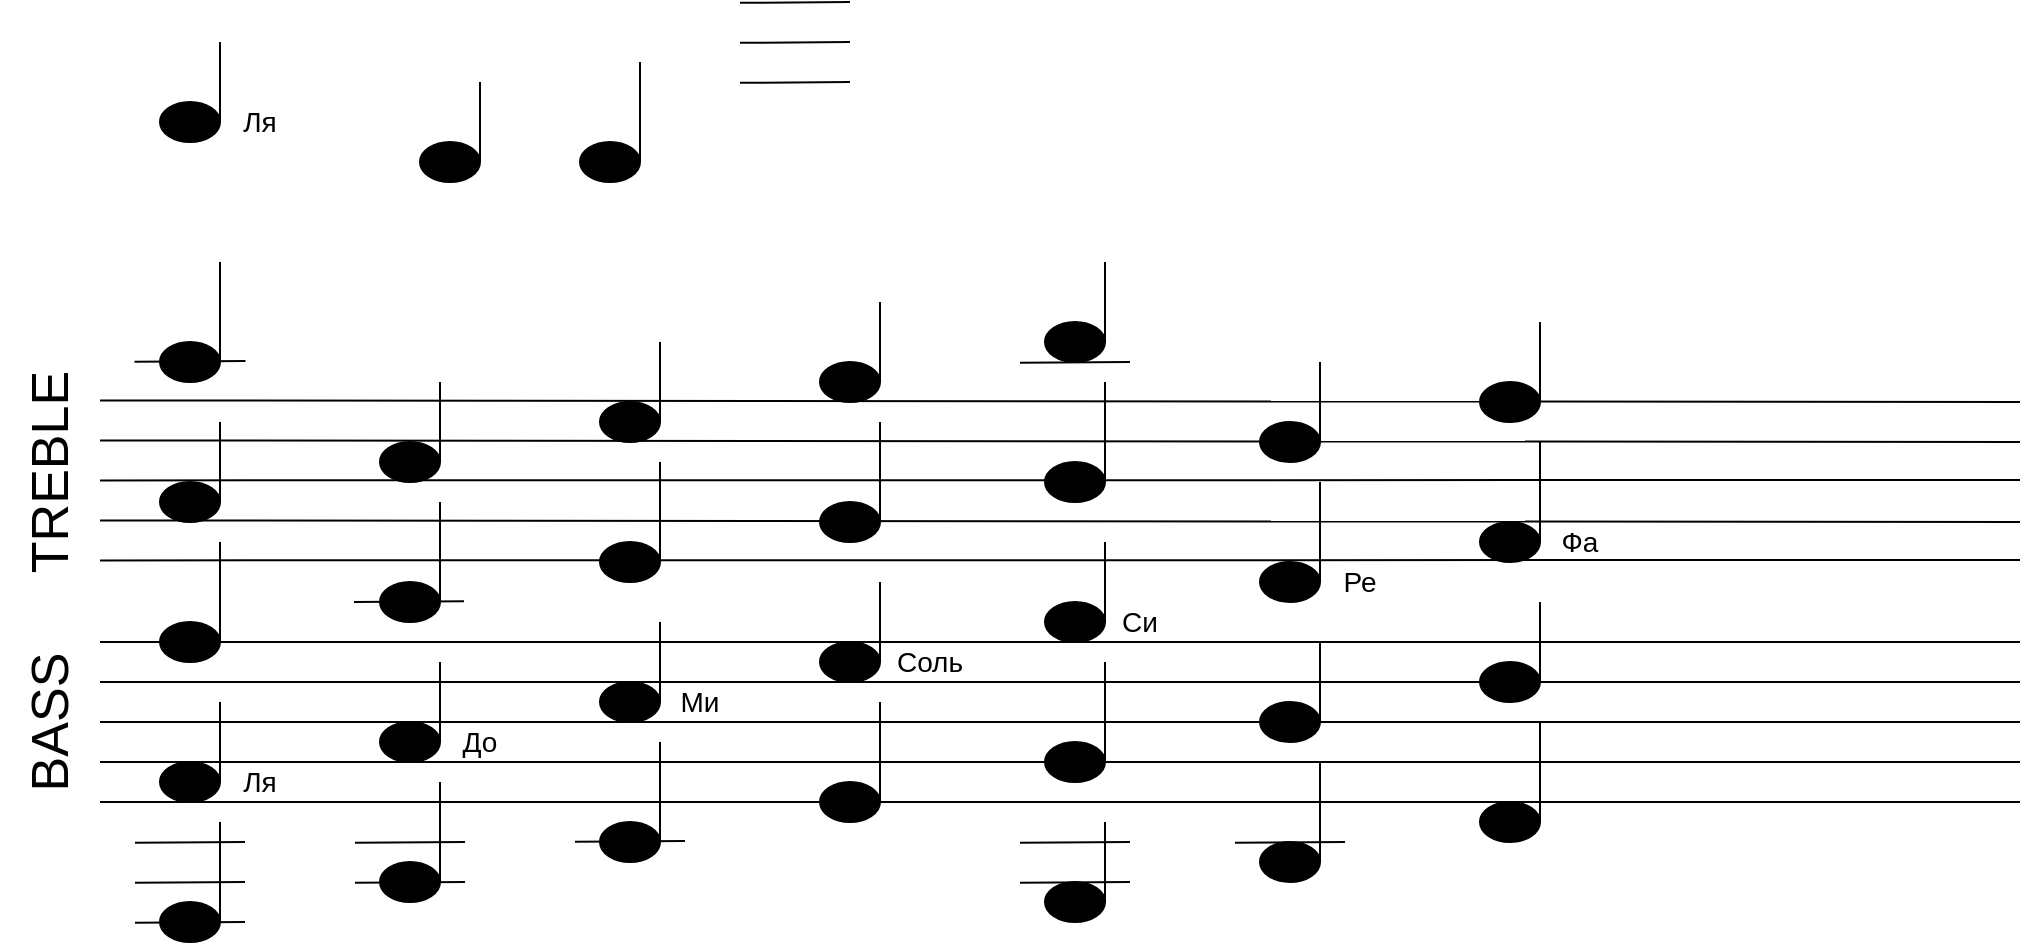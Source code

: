 <mxfile version="22.1.21" type="github">
  <diagram name="Page-1" id="12e1b939-464a-85fe-373e-61e167be1490">
    <mxGraphModel dx="1004" dy="576" grid="1" gridSize="10" guides="1" tooltips="1" connect="1" arrows="1" fold="1" page="1" pageScale="1.5" pageWidth="1169" pageHeight="826" background="none" math="0" shadow="0">
      <root>
        <mxCell id="0" />
        <mxCell id="1" parent="0" />
        <mxCell id="6jezHJ-fjEygCC204_oa-1" value="" style="endArrow=none;html=1;rounded=0;" parent="1" edge="1">
          <mxGeometry width="50" height="50" relative="1" as="geometry">
            <mxPoint x="400" y="440" as="sourcePoint" />
            <mxPoint x="1360" y="440" as="targetPoint" />
          </mxGeometry>
        </mxCell>
        <mxCell id="6jezHJ-fjEygCC204_oa-2" value="" style="endArrow=none;html=1;rounded=0;" parent="1" edge="1">
          <mxGeometry width="50" height="50" relative="1" as="geometry">
            <mxPoint x="400" y="480" as="sourcePoint" />
            <mxPoint x="1360" y="480" as="targetPoint" />
          </mxGeometry>
        </mxCell>
        <mxCell id="6jezHJ-fjEygCC204_oa-3" value="" style="endArrow=none;html=1;rounded=0;" parent="1" edge="1">
          <mxGeometry width="50" height="50" relative="1" as="geometry">
            <mxPoint x="400" y="460" as="sourcePoint" />
            <mxPoint x="1360" y="460" as="targetPoint" />
          </mxGeometry>
        </mxCell>
        <mxCell id="6jezHJ-fjEygCC204_oa-4" value="" style="endArrow=none;html=1;rounded=0;" parent="1" edge="1">
          <mxGeometry width="50" height="50" relative="1" as="geometry">
            <mxPoint x="400" y="500" as="sourcePoint" />
            <mxPoint x="1360" y="500" as="targetPoint" />
          </mxGeometry>
        </mxCell>
        <mxCell id="6jezHJ-fjEygCC204_oa-5" value="" style="endArrow=none;html=1;rounded=0;" parent="1" edge="1">
          <mxGeometry width="50" height="50" relative="1" as="geometry">
            <mxPoint x="400" y="520" as="sourcePoint" />
            <mxPoint x="1360" y="520" as="targetPoint" />
          </mxGeometry>
        </mxCell>
        <mxCell id="6jezHJ-fjEygCC204_oa-14" value="BASS" style="text;html=1;strokeColor=none;fillColor=none;align=center;verticalAlign=middle;whiteSpace=wrap;rounded=0;rotation=-90;fontSize=26;" parent="1" vertex="1">
          <mxGeometry x="330" y="455" width="90" height="50" as="geometry" />
        </mxCell>
        <mxCell id="6jezHJ-fjEygCC204_oa-26" value="" style="group" parent="1" vertex="1" connectable="0">
          <mxGeometry x="430" y="380" width="70" height="140" as="geometry" />
        </mxCell>
        <mxCell id="6jezHJ-fjEygCC204_oa-16" value="" style="group" parent="6jezHJ-fjEygCC204_oa-26" vertex="1" connectable="0">
          <mxGeometry width="30" height="70" as="geometry" />
        </mxCell>
        <mxCell id="6jezHJ-fjEygCC204_oa-17" value="" style="ellipse;whiteSpace=wrap;html=1;fillColor=#000000;" parent="6jezHJ-fjEygCC204_oa-16" vertex="1">
          <mxGeometry y="50" width="30" height="20" as="geometry" />
        </mxCell>
        <mxCell id="6jezHJ-fjEygCC204_oa-18" value="" style="endArrow=none;html=1;rounded=0;exitX=1;exitY=0.5;exitDx=0;exitDy=0;" parent="6jezHJ-fjEygCC204_oa-16" source="6jezHJ-fjEygCC204_oa-17" edge="1">
          <mxGeometry width="50" height="50" relative="1" as="geometry">
            <mxPoint x="30" y="50" as="sourcePoint" />
            <mxPoint x="30" y="10" as="targetPoint" />
          </mxGeometry>
        </mxCell>
        <mxCell id="6jezHJ-fjEygCC204_oa-25" value="" style="group" parent="6jezHJ-fjEygCC204_oa-26" vertex="1" connectable="0">
          <mxGeometry y="70" width="70" height="70" as="geometry" />
        </mxCell>
        <mxCell id="6jezHJ-fjEygCC204_oa-15" value="" style="group" parent="6jezHJ-fjEygCC204_oa-25" vertex="1" connectable="0">
          <mxGeometry width="30" height="70" as="geometry" />
        </mxCell>
        <mxCell id="6jezHJ-fjEygCC204_oa-11" value="" style="ellipse;whiteSpace=wrap;html=1;fillColor=#000000;" parent="6jezHJ-fjEygCC204_oa-15" vertex="1">
          <mxGeometry y="50" width="30" height="20" as="geometry" />
        </mxCell>
        <mxCell id="6jezHJ-fjEygCC204_oa-22" value="Ля" style="text;html=1;strokeColor=none;fillColor=none;align=center;verticalAlign=middle;whiteSpace=wrap;rounded=0;fontSize=14;" parent="6jezHJ-fjEygCC204_oa-25" vertex="1">
          <mxGeometry x="30" y="50" width="40" height="20" as="geometry" />
        </mxCell>
        <mxCell id="6jezHJ-fjEygCC204_oa-13" value="" style="endArrow=none;html=1;rounded=0;exitX=1;exitY=0.5;exitDx=0;exitDy=0;" parent="6jezHJ-fjEygCC204_oa-26" source="6jezHJ-fjEygCC204_oa-11" edge="1">
          <mxGeometry width="50" height="50" relative="1" as="geometry">
            <mxPoint x="30" y="120" as="sourcePoint" />
            <mxPoint x="30" y="90" as="targetPoint" />
          </mxGeometry>
        </mxCell>
        <mxCell id="6jezHJ-fjEygCC204_oa-27" value="" style="group" parent="1" vertex="1" connectable="0">
          <mxGeometry x="540" y="360" width="70" height="140" as="geometry" />
        </mxCell>
        <mxCell id="6jezHJ-fjEygCC204_oa-28" value="" style="group" parent="6jezHJ-fjEygCC204_oa-27" vertex="1" connectable="0">
          <mxGeometry width="30" height="70" as="geometry" />
        </mxCell>
        <mxCell id="6jezHJ-fjEygCC204_oa-37" value="" style="endArrow=none;html=1;rounded=0;" parent="6jezHJ-fjEygCC204_oa-28" edge="1">
          <mxGeometry width="50" height="50" relative="1" as="geometry">
            <mxPoint x="-13" y="60" as="sourcePoint" />
            <mxPoint x="42" y="59.6" as="targetPoint" />
          </mxGeometry>
        </mxCell>
        <mxCell id="6jezHJ-fjEygCC204_oa-29" value="" style="ellipse;whiteSpace=wrap;html=1;strokeColor=#000000;fillColor=#000000;" parent="6jezHJ-fjEygCC204_oa-28" vertex="1">
          <mxGeometry y="50" width="30" height="20" as="geometry" />
        </mxCell>
        <mxCell id="6jezHJ-fjEygCC204_oa-30" value="" style="endArrow=none;html=1;rounded=0;exitX=1;exitY=0.5;exitDx=0;exitDy=0;" parent="6jezHJ-fjEygCC204_oa-28" source="6jezHJ-fjEygCC204_oa-29" edge="1">
          <mxGeometry width="50" height="50" relative="1" as="geometry">
            <mxPoint x="30" y="50" as="sourcePoint" />
            <mxPoint x="30" y="10" as="targetPoint" />
          </mxGeometry>
        </mxCell>
        <mxCell id="6jezHJ-fjEygCC204_oa-31" value="" style="group" parent="6jezHJ-fjEygCC204_oa-27" vertex="1" connectable="0">
          <mxGeometry y="70" width="70" height="70" as="geometry" />
        </mxCell>
        <mxCell id="6jezHJ-fjEygCC204_oa-32" value="" style="group" parent="6jezHJ-fjEygCC204_oa-31" vertex="1" connectable="0">
          <mxGeometry width="30" height="70" as="geometry" />
        </mxCell>
        <mxCell id="6jezHJ-fjEygCC204_oa-33" value="" style="ellipse;whiteSpace=wrap;html=1;fillColor=#000000;" parent="6jezHJ-fjEygCC204_oa-32" vertex="1">
          <mxGeometry y="50" width="30" height="20" as="geometry" />
        </mxCell>
        <mxCell id="6jezHJ-fjEygCC204_oa-34" value="" style="endArrow=none;html=1;rounded=0;exitX=1;exitY=0.5;exitDx=0;exitDy=0;" parent="6jezHJ-fjEygCC204_oa-32" source="6jezHJ-fjEygCC204_oa-33" edge="1">
          <mxGeometry width="50" height="50" relative="1" as="geometry">
            <mxPoint x="30" y="50" as="sourcePoint" />
            <mxPoint x="30" y="20" as="targetPoint" />
          </mxGeometry>
        </mxCell>
        <mxCell id="6jezHJ-fjEygCC204_oa-35" value="До" style="text;html=1;strokeColor=none;fillColor=none;align=center;verticalAlign=middle;whiteSpace=wrap;rounded=0;fontSize=14;" parent="6jezHJ-fjEygCC204_oa-31" vertex="1">
          <mxGeometry x="30" y="50" width="40" height="20" as="geometry" />
        </mxCell>
        <mxCell id="6jezHJ-fjEygCC204_oa-38" value="" style="group" parent="1" vertex="1" connectable="0">
          <mxGeometry x="650" y="410" width="70" height="140" as="geometry" />
        </mxCell>
        <mxCell id="6jezHJ-fjEygCC204_oa-39" value="" style="group" parent="6jezHJ-fjEygCC204_oa-38" vertex="1" connectable="0">
          <mxGeometry width="30" height="70" as="geometry" />
        </mxCell>
        <mxCell id="6jezHJ-fjEygCC204_oa-41" value="" style="ellipse;whiteSpace=wrap;html=1;fillColor=#000000;" parent="6jezHJ-fjEygCC204_oa-39" vertex="1">
          <mxGeometry y="50" width="30" height="20" as="geometry" />
        </mxCell>
        <mxCell id="6jezHJ-fjEygCC204_oa-42" value="" style="endArrow=none;html=1;rounded=0;exitX=1;exitY=0.5;exitDx=0;exitDy=0;" parent="6jezHJ-fjEygCC204_oa-39" source="6jezHJ-fjEygCC204_oa-41" edge="1">
          <mxGeometry width="50" height="50" relative="1" as="geometry">
            <mxPoint x="30" y="50" as="sourcePoint" />
            <mxPoint x="30" y="20" as="targetPoint" />
          </mxGeometry>
        </mxCell>
        <mxCell id="6jezHJ-fjEygCC204_oa-43" value="" style="group" parent="6jezHJ-fjEygCC204_oa-38" vertex="1" connectable="0">
          <mxGeometry y="70" width="70" height="70" as="geometry" />
        </mxCell>
        <mxCell id="6jezHJ-fjEygCC204_oa-44" value="" style="group" parent="6jezHJ-fjEygCC204_oa-43" vertex="1" connectable="0">
          <mxGeometry width="30" height="70" as="geometry" />
        </mxCell>
        <mxCell id="6jezHJ-fjEygCC204_oa-45" value="" style="ellipse;whiteSpace=wrap;html=1;fillColor=#000000;" parent="6jezHJ-fjEygCC204_oa-44" vertex="1">
          <mxGeometry y="50" width="30" height="20" as="geometry" />
        </mxCell>
        <mxCell id="6jezHJ-fjEygCC204_oa-46" value="" style="endArrow=none;html=1;rounded=0;" parent="6jezHJ-fjEygCC204_oa-44" edge="1">
          <mxGeometry width="50" height="50" relative="1" as="geometry">
            <mxPoint x="30" y="60" as="sourcePoint" />
            <mxPoint x="30" y="10" as="targetPoint" />
          </mxGeometry>
        </mxCell>
        <mxCell id="8cQYHUpuuVQmmi_m_Ce--2" value="" style="endArrow=none;html=1;rounded=0;" edge="1" parent="6jezHJ-fjEygCC204_oa-44">
          <mxGeometry width="50" height="50" relative="1" as="geometry">
            <mxPoint x="-12.5" y="59.87" as="sourcePoint" />
            <mxPoint x="42.5" y="59.47" as="targetPoint" />
          </mxGeometry>
        </mxCell>
        <mxCell id="6jezHJ-fjEygCC204_oa-47" value="Ми" style="text;html=1;strokeColor=none;fillColor=none;align=center;verticalAlign=middle;whiteSpace=wrap;rounded=0;fontSize=14;" parent="6jezHJ-fjEygCC204_oa-38" vertex="1">
          <mxGeometry x="30" y="50" width="40" height="20" as="geometry" />
        </mxCell>
        <mxCell id="6jezHJ-fjEygCC204_oa-49" value="" style="group" parent="1" vertex="1" connectable="0">
          <mxGeometry x="760" y="390" width="80" height="140" as="geometry" />
        </mxCell>
        <mxCell id="6jezHJ-fjEygCC204_oa-50" value="" style="group" parent="6jezHJ-fjEygCC204_oa-49" vertex="1" connectable="0">
          <mxGeometry width="30" height="70" as="geometry" />
        </mxCell>
        <mxCell id="6jezHJ-fjEygCC204_oa-51" value="" style="ellipse;whiteSpace=wrap;html=1;fillColor=#000000;" parent="6jezHJ-fjEygCC204_oa-50" vertex="1">
          <mxGeometry y="50" width="30" height="20" as="geometry" />
        </mxCell>
        <mxCell id="6jezHJ-fjEygCC204_oa-52" value="" style="endArrow=none;html=1;rounded=0;exitX=1;exitY=0.5;exitDx=0;exitDy=0;" parent="6jezHJ-fjEygCC204_oa-50" source="6jezHJ-fjEygCC204_oa-51" edge="1">
          <mxGeometry width="50" height="50" relative="1" as="geometry">
            <mxPoint x="30" y="50" as="sourcePoint" />
            <mxPoint x="30" y="20" as="targetPoint" />
          </mxGeometry>
        </mxCell>
        <mxCell id="6jezHJ-fjEygCC204_oa-53" value="" style="group" parent="6jezHJ-fjEygCC204_oa-49" vertex="1" connectable="0">
          <mxGeometry y="70" width="70" height="70" as="geometry" />
        </mxCell>
        <mxCell id="6jezHJ-fjEygCC204_oa-54" value="" style="group" parent="6jezHJ-fjEygCC204_oa-53" vertex="1" connectable="0">
          <mxGeometry width="30" height="70" as="geometry" />
        </mxCell>
        <mxCell id="6jezHJ-fjEygCC204_oa-55" value="" style="ellipse;whiteSpace=wrap;html=1;fillColor=#000000;" parent="6jezHJ-fjEygCC204_oa-54" vertex="1">
          <mxGeometry y="50" width="30" height="20" as="geometry" />
        </mxCell>
        <mxCell id="6jezHJ-fjEygCC204_oa-56" value="" style="endArrow=none;html=1;rounded=0;exitX=1;exitY=0.5;exitDx=0;exitDy=0;" parent="6jezHJ-fjEygCC204_oa-54" source="6jezHJ-fjEygCC204_oa-55" edge="1">
          <mxGeometry width="50" height="50" relative="1" as="geometry">
            <mxPoint x="30" y="50" as="sourcePoint" />
            <mxPoint x="30" y="10" as="targetPoint" />
          </mxGeometry>
        </mxCell>
        <mxCell id="6jezHJ-fjEygCC204_oa-57" value="Соль" style="text;html=1;strokeColor=none;fillColor=none;align=center;verticalAlign=middle;whiteSpace=wrap;rounded=0;fontSize=14;" parent="6jezHJ-fjEygCC204_oa-49" vertex="1">
          <mxGeometry x="30" y="50" width="50" height="20" as="geometry" />
        </mxCell>
        <mxCell id="6jezHJ-fjEygCC204_oa-59" value="" style="group" parent="1" vertex="1" connectable="0">
          <mxGeometry x="866.5" y="370" width="80" height="140" as="geometry" />
        </mxCell>
        <mxCell id="6jezHJ-fjEygCC204_oa-60" value="" style="group" parent="6jezHJ-fjEygCC204_oa-59" vertex="1" connectable="0">
          <mxGeometry x="6" width="30" height="70" as="geometry" />
        </mxCell>
        <mxCell id="6jezHJ-fjEygCC204_oa-61" value="" style="ellipse;whiteSpace=wrap;html=1;fillColor=#000000;" parent="6jezHJ-fjEygCC204_oa-60" vertex="1">
          <mxGeometry y="50" width="30" height="20" as="geometry" />
        </mxCell>
        <mxCell id="6jezHJ-fjEygCC204_oa-62" value="" style="endArrow=none;html=1;rounded=0;exitX=1;exitY=0.5;exitDx=0;exitDy=0;" parent="6jezHJ-fjEygCC204_oa-60" source="6jezHJ-fjEygCC204_oa-61" edge="1">
          <mxGeometry width="50" height="50" relative="1" as="geometry">
            <mxPoint x="30" y="50" as="sourcePoint" />
            <mxPoint x="30" y="20" as="targetPoint" />
          </mxGeometry>
        </mxCell>
        <mxCell id="6jezHJ-fjEygCC204_oa-63" value="" style="group" parent="6jezHJ-fjEygCC204_oa-59" vertex="1" connectable="0">
          <mxGeometry y="70" width="70" height="70" as="geometry" />
        </mxCell>
        <mxCell id="6jezHJ-fjEygCC204_oa-64" value="" style="group" parent="6jezHJ-fjEygCC204_oa-63" vertex="1" connectable="0">
          <mxGeometry x="6" width="30" height="70" as="geometry" />
        </mxCell>
        <mxCell id="6jezHJ-fjEygCC204_oa-65" value="" style="ellipse;whiteSpace=wrap;html=1;fillColor=#000000;" parent="6jezHJ-fjEygCC204_oa-64" vertex="1">
          <mxGeometry y="50" width="30" height="20" as="geometry" />
        </mxCell>
        <mxCell id="6jezHJ-fjEygCC204_oa-66" value="" style="endArrow=none;html=1;rounded=0;exitX=1;exitY=0.5;exitDx=0;exitDy=0;" parent="6jezHJ-fjEygCC204_oa-64" source="6jezHJ-fjEygCC204_oa-65" edge="1">
          <mxGeometry width="50" height="50" relative="1" as="geometry">
            <mxPoint x="30" y="50" as="sourcePoint" />
            <mxPoint x="30" y="10" as="targetPoint" />
          </mxGeometry>
        </mxCell>
        <mxCell id="6jezHJ-fjEygCC204_oa-67" value="Си" style="text;html=1;strokeColor=none;fillColor=none;align=center;verticalAlign=middle;whiteSpace=wrap;rounded=0;fontSize=14;" parent="6jezHJ-fjEygCC204_oa-59" vertex="1">
          <mxGeometry x="36" y="50" width="34" height="20" as="geometry" />
        </mxCell>
        <mxCell id="6jezHJ-fjEygCC204_oa-88" value="" style="endArrow=none;html=1;rounded=0;" parent="1" edge="1">
          <mxGeometry width="50" height="50" relative="1" as="geometry">
            <mxPoint x="400" y="319.2" as="sourcePoint" />
            <mxPoint x="1360" y="320" as="targetPoint" />
          </mxGeometry>
        </mxCell>
        <mxCell id="6jezHJ-fjEygCC204_oa-89" value="" style="endArrow=none;html=1;rounded=0;" parent="1" edge="1">
          <mxGeometry width="50" height="50" relative="1" as="geometry">
            <mxPoint x="400" y="359.2" as="sourcePoint" />
            <mxPoint x="1360" y="359" as="targetPoint" />
          </mxGeometry>
        </mxCell>
        <mxCell id="6jezHJ-fjEygCC204_oa-90" value="" style="endArrow=none;html=1;rounded=0;" parent="1" edge="1">
          <mxGeometry width="50" height="50" relative="1" as="geometry">
            <mxPoint x="400" y="339.2" as="sourcePoint" />
            <mxPoint x="1360" y="340" as="targetPoint" />
          </mxGeometry>
        </mxCell>
        <mxCell id="6jezHJ-fjEygCC204_oa-91" value="" style="endArrow=none;html=1;rounded=0;" parent="1" edge="1">
          <mxGeometry width="50" height="50" relative="1" as="geometry">
            <mxPoint x="400" y="379.2" as="sourcePoint" />
            <mxPoint x="1360" y="380" as="targetPoint" />
          </mxGeometry>
        </mxCell>
        <mxCell id="6jezHJ-fjEygCC204_oa-92" value="" style="endArrow=none;html=1;rounded=0;" parent="1" edge="1">
          <mxGeometry width="50" height="50" relative="1" as="geometry">
            <mxPoint x="400" y="399.2" as="sourcePoint" />
            <mxPoint x="1360" y="399" as="targetPoint" />
          </mxGeometry>
        </mxCell>
        <mxCell id="6jezHJ-fjEygCC204_oa-93" value="TREBLE" style="text;html=1;strokeColor=none;fillColor=none;align=center;verticalAlign=middle;whiteSpace=wrap;rounded=0;rotation=-90;fontSize=26;" parent="1" vertex="1">
          <mxGeometry x="330" y="330" width="90" height="50" as="geometry" />
        </mxCell>
        <mxCell id="6jezHJ-fjEygCC204_oa-106" value="" style="group" parent="1" vertex="1" connectable="0">
          <mxGeometry x="640" y="140" width="30" height="70" as="geometry" />
        </mxCell>
        <mxCell id="6jezHJ-fjEygCC204_oa-107" value="" style="ellipse;whiteSpace=wrap;html=1;fillColor=#000000;" parent="6jezHJ-fjEygCC204_oa-106" vertex="1">
          <mxGeometry y="50" width="30" height="20" as="geometry" />
        </mxCell>
        <mxCell id="6jezHJ-fjEygCC204_oa-108" value="" style="endArrow=none;html=1;rounded=0;exitX=1;exitY=0.5;exitDx=0;exitDy=0;" parent="6jezHJ-fjEygCC204_oa-106" source="6jezHJ-fjEygCC204_oa-107" edge="1">
          <mxGeometry width="50" height="50" relative="1" as="geometry">
            <mxPoint x="30" y="50" as="sourcePoint" />
            <mxPoint x="30" y="10" as="targetPoint" />
          </mxGeometry>
        </mxCell>
        <mxCell id="6jezHJ-fjEygCC204_oa-111" value="" style="ellipse;whiteSpace=wrap;html=1;fillColor=#000000;" parent="1" vertex="1">
          <mxGeometry x="430" y="170" width="30" height="20" as="geometry" />
        </mxCell>
        <mxCell id="6jezHJ-fjEygCC204_oa-112" value="Ля" style="text;html=1;strokeColor=none;fillColor=none;align=center;verticalAlign=middle;whiteSpace=wrap;rounded=0;fontSize=14;" parent="1" vertex="1">
          <mxGeometry x="460" y="170" width="40" height="20" as="geometry" />
        </mxCell>
        <mxCell id="6jezHJ-fjEygCC204_oa-113" value="" style="endArrow=none;html=1;rounded=0;exitX=1;exitY=0.5;exitDx=0;exitDy=0;" parent="1" source="6jezHJ-fjEygCC204_oa-111" edge="1">
          <mxGeometry width="50" height="50" relative="1" as="geometry">
            <mxPoint x="460" y="170" as="sourcePoint" />
            <mxPoint x="460" y="140" as="targetPoint" />
          </mxGeometry>
        </mxCell>
        <mxCell id="6jezHJ-fjEygCC204_oa-114" value="" style="group" parent="1" vertex="1" connectable="0">
          <mxGeometry x="430" y="310" width="30" height="70" as="geometry" />
        </mxCell>
        <mxCell id="6jezHJ-fjEygCC204_oa-115" value="" style="ellipse;whiteSpace=wrap;html=1;fillColor=#000000;" parent="6jezHJ-fjEygCC204_oa-114" vertex="1">
          <mxGeometry y="50" width="30" height="20" as="geometry" />
        </mxCell>
        <mxCell id="6jezHJ-fjEygCC204_oa-116" value="" style="endArrow=none;html=1;rounded=0;exitX=1;exitY=0.5;exitDx=0;exitDy=0;" parent="6jezHJ-fjEygCC204_oa-114" source="6jezHJ-fjEygCC204_oa-115" edge="1">
          <mxGeometry width="50" height="50" relative="1" as="geometry">
            <mxPoint x="30" y="50" as="sourcePoint" />
            <mxPoint x="30" y="20" as="targetPoint" />
          </mxGeometry>
        </mxCell>
        <mxCell id="6jezHJ-fjEygCC204_oa-117" value="" style="group" parent="1" vertex="1" connectable="0">
          <mxGeometry x="560" y="140" width="30" height="70" as="geometry" />
        </mxCell>
        <mxCell id="6jezHJ-fjEygCC204_oa-118" value="" style="ellipse;whiteSpace=wrap;html=1;fillColor=#000000;" parent="6jezHJ-fjEygCC204_oa-117" vertex="1">
          <mxGeometry y="50" width="30" height="20" as="geometry" />
        </mxCell>
        <mxCell id="6jezHJ-fjEygCC204_oa-119" value="" style="endArrow=none;html=1;rounded=0;exitX=1;exitY=0.5;exitDx=0;exitDy=0;" parent="6jezHJ-fjEygCC204_oa-117" source="6jezHJ-fjEygCC204_oa-118" edge="1">
          <mxGeometry width="50" height="50" relative="1" as="geometry">
            <mxPoint x="30" y="50" as="sourcePoint" />
            <mxPoint x="30" y="20" as="targetPoint" />
          </mxGeometry>
        </mxCell>
        <mxCell id="6jezHJ-fjEygCC204_oa-120" value="" style="group" parent="1" vertex="1" connectable="0">
          <mxGeometry x="430" y="240" width="30" height="70" as="geometry" />
        </mxCell>
        <mxCell id="6jezHJ-fjEygCC204_oa-124" value="" style="endArrow=none;html=1;rounded=0;" parent="6jezHJ-fjEygCC204_oa-120" edge="1">
          <mxGeometry width="50" height="50" relative="1" as="geometry">
            <mxPoint x="-12.75" y="59.92" as="sourcePoint" />
            <mxPoint x="42.75" y="59.52" as="targetPoint" />
          </mxGeometry>
        </mxCell>
        <mxCell id="6jezHJ-fjEygCC204_oa-121" value="" style="ellipse;whiteSpace=wrap;html=1;fillColor=#000000;" parent="6jezHJ-fjEygCC204_oa-120" vertex="1">
          <mxGeometry y="50" width="30" height="20" as="geometry" />
        </mxCell>
        <mxCell id="6jezHJ-fjEygCC204_oa-122" value="" style="endArrow=none;html=1;rounded=0;exitX=1;exitY=0.5;exitDx=0;exitDy=0;" parent="6jezHJ-fjEygCC204_oa-120" source="6jezHJ-fjEygCC204_oa-121" edge="1">
          <mxGeometry width="50" height="50" relative="1" as="geometry">
            <mxPoint x="30" y="50" as="sourcePoint" />
            <mxPoint x="30" y="10" as="targetPoint" />
          </mxGeometry>
        </mxCell>
        <mxCell id="6jezHJ-fjEygCC204_oa-125" value="" style="group" parent="1" vertex="1" connectable="0">
          <mxGeometry x="430" y="520" width="30" height="70" as="geometry" />
        </mxCell>
        <mxCell id="6jezHJ-fjEygCC204_oa-127" value="" style="endArrow=none;html=1;rounded=0;exitX=1;exitY=0.5;exitDx=0;exitDy=0;" parent="6jezHJ-fjEygCC204_oa-125" source="6jezHJ-fjEygCC204_oa-126" edge="1">
          <mxGeometry width="50" height="50" relative="1" as="geometry">
            <mxPoint x="30" y="50" as="sourcePoint" />
            <mxPoint x="30" y="10" as="targetPoint" />
          </mxGeometry>
        </mxCell>
        <mxCell id="6jezHJ-fjEygCC204_oa-131" value="" style="endArrow=none;html=1;rounded=0;" parent="6jezHJ-fjEygCC204_oa-125" edge="1">
          <mxGeometry width="50" height="50" relative="1" as="geometry">
            <mxPoint x="-12.5" y="20.4" as="sourcePoint" />
            <mxPoint x="42.5" y="20" as="targetPoint" />
          </mxGeometry>
        </mxCell>
        <mxCell id="6jezHJ-fjEygCC204_oa-132" value="" style="endArrow=none;html=1;rounded=0;" parent="6jezHJ-fjEygCC204_oa-125" edge="1">
          <mxGeometry width="50" height="50" relative="1" as="geometry">
            <mxPoint x="-12.5" y="40.4" as="sourcePoint" />
            <mxPoint x="42.5" y="40" as="targetPoint" />
          </mxGeometry>
        </mxCell>
        <mxCell id="6jezHJ-fjEygCC204_oa-133" value="" style="endArrow=none;html=1;rounded=0;" parent="6jezHJ-fjEygCC204_oa-125" edge="1">
          <mxGeometry width="50" height="50" relative="1" as="geometry">
            <mxPoint x="-12.5" y="60.4" as="sourcePoint" />
            <mxPoint x="42.5" y="60" as="targetPoint" />
          </mxGeometry>
        </mxCell>
        <mxCell id="6jezHJ-fjEygCC204_oa-126" value="" style="ellipse;whiteSpace=wrap;html=1;fillColor=#000000;" parent="6jezHJ-fjEygCC204_oa-125" vertex="1">
          <mxGeometry y="50" width="30" height="20" as="geometry" />
        </mxCell>
        <mxCell id="6jezHJ-fjEygCC204_oa-128" value="" style="endArrow=none;html=1;rounded=0;" parent="1" edge="1">
          <mxGeometry width="50" height="50" relative="1" as="geometry">
            <mxPoint x="720" y="120.4" as="sourcePoint" />
            <mxPoint x="775" y="120" as="targetPoint" />
          </mxGeometry>
        </mxCell>
        <mxCell id="6jezHJ-fjEygCC204_oa-129" value="" style="endArrow=none;html=1;rounded=0;" parent="1" edge="1">
          <mxGeometry width="50" height="50" relative="1" as="geometry">
            <mxPoint x="720" y="140.4" as="sourcePoint" />
            <mxPoint x="775" y="140" as="targetPoint" />
          </mxGeometry>
        </mxCell>
        <mxCell id="6jezHJ-fjEygCC204_oa-130" value="" style="endArrow=none;html=1;rounded=0;" parent="1" edge="1">
          <mxGeometry width="50" height="50" relative="1" as="geometry">
            <mxPoint x="720" y="160.4" as="sourcePoint" />
            <mxPoint x="775" y="160" as="targetPoint" />
          </mxGeometry>
        </mxCell>
        <mxCell id="6jezHJ-fjEygCC204_oa-137" value="" style="group" parent="1" vertex="1" connectable="0">
          <mxGeometry x="540" y="290" width="30" height="70" as="geometry" />
        </mxCell>
        <mxCell id="6jezHJ-fjEygCC204_oa-138" value="" style="ellipse;whiteSpace=wrap;html=1;fillColor=#000000;" parent="6jezHJ-fjEygCC204_oa-137" vertex="1">
          <mxGeometry y="50" width="30" height="20" as="geometry" />
        </mxCell>
        <mxCell id="6jezHJ-fjEygCC204_oa-139" value="" style="endArrow=none;html=1;rounded=0;exitX=1;exitY=0.5;exitDx=0;exitDy=0;" parent="6jezHJ-fjEygCC204_oa-137" source="6jezHJ-fjEygCC204_oa-138" edge="1">
          <mxGeometry width="50" height="50" relative="1" as="geometry">
            <mxPoint x="30" y="50" as="sourcePoint" />
            <mxPoint x="30" y="20" as="targetPoint" />
          </mxGeometry>
        </mxCell>
        <mxCell id="6jezHJ-fjEygCC204_oa-140" value="" style="group" parent="1" vertex="1" connectable="0">
          <mxGeometry x="540" y="500" width="30" height="70" as="geometry" />
        </mxCell>
        <mxCell id="6jezHJ-fjEygCC204_oa-141" value="" style="ellipse;whiteSpace=wrap;html=1;fillColor=#000000;" parent="6jezHJ-fjEygCC204_oa-140" vertex="1">
          <mxGeometry y="50" width="30" height="20" as="geometry" />
        </mxCell>
        <mxCell id="6jezHJ-fjEygCC204_oa-142" value="" style="endArrow=none;html=1;rounded=0;exitX=1;exitY=0.5;exitDx=0;exitDy=0;" parent="6jezHJ-fjEygCC204_oa-140" source="6jezHJ-fjEygCC204_oa-141" edge="1">
          <mxGeometry width="50" height="50" relative="1" as="geometry">
            <mxPoint x="30" y="50" as="sourcePoint" />
            <mxPoint x="30" y="10" as="targetPoint" />
          </mxGeometry>
        </mxCell>
        <mxCell id="6jezHJ-fjEygCC204_oa-143" value="" style="endArrow=none;html=1;rounded=0;" parent="6jezHJ-fjEygCC204_oa-140" edge="1">
          <mxGeometry width="50" height="50" relative="1" as="geometry">
            <mxPoint x="-12.5" y="40.4" as="sourcePoint" />
            <mxPoint x="42.5" y="40" as="targetPoint" />
          </mxGeometry>
        </mxCell>
        <mxCell id="6jezHJ-fjEygCC204_oa-144" value="" style="endArrow=none;html=1;rounded=0;" parent="6jezHJ-fjEygCC204_oa-140" edge="1">
          <mxGeometry width="50" height="50" relative="1" as="geometry">
            <mxPoint x="-12.5" y="60.4" as="sourcePoint" />
            <mxPoint x="42.5" y="60" as="targetPoint" />
          </mxGeometry>
        </mxCell>
        <mxCell id="6jezHJ-fjEygCC204_oa-145" value="" style="group" parent="1" vertex="1" connectable="0">
          <mxGeometry x="650" y="340" width="30" height="70" as="geometry" />
        </mxCell>
        <mxCell id="6jezHJ-fjEygCC204_oa-146" value="" style="ellipse;whiteSpace=wrap;html=1;fillColor=#000000;" parent="6jezHJ-fjEygCC204_oa-145" vertex="1">
          <mxGeometry y="50" width="30" height="20" as="geometry" />
        </mxCell>
        <mxCell id="6jezHJ-fjEygCC204_oa-147" value="" style="endArrow=none;html=1;rounded=0;exitX=1;exitY=0.5;exitDx=0;exitDy=0;" parent="6jezHJ-fjEygCC204_oa-145" source="6jezHJ-fjEygCC204_oa-146" edge="1">
          <mxGeometry width="50" height="50" relative="1" as="geometry">
            <mxPoint x="30" y="50" as="sourcePoint" />
            <mxPoint x="30" y="10" as="targetPoint" />
          </mxGeometry>
        </mxCell>
        <mxCell id="6jezHJ-fjEygCC204_oa-148" value="" style="group" parent="1" vertex="1" connectable="0">
          <mxGeometry x="650" y="270" width="30" height="70" as="geometry" />
        </mxCell>
        <mxCell id="6jezHJ-fjEygCC204_oa-149" value="" style="ellipse;whiteSpace=wrap;html=1;fillColor=#000000;" parent="6jezHJ-fjEygCC204_oa-148" vertex="1">
          <mxGeometry y="50" width="30" height="20" as="geometry" />
        </mxCell>
        <mxCell id="6jezHJ-fjEygCC204_oa-150" value="" style="endArrow=none;html=1;rounded=0;exitX=1;exitY=0.5;exitDx=0;exitDy=0;" parent="6jezHJ-fjEygCC204_oa-148" source="6jezHJ-fjEygCC204_oa-149" edge="1">
          <mxGeometry width="50" height="50" relative="1" as="geometry">
            <mxPoint x="30" y="50" as="sourcePoint" />
            <mxPoint x="30" y="20" as="targetPoint" />
          </mxGeometry>
        </mxCell>
        <mxCell id="6jezHJ-fjEygCC204_oa-151" value="" style="group" parent="1" vertex="1" connectable="0">
          <mxGeometry x="760" y="320" width="30" height="70" as="geometry" />
        </mxCell>
        <mxCell id="6jezHJ-fjEygCC204_oa-152" value="" style="ellipse;whiteSpace=wrap;html=1;fillColor=#000000;" parent="6jezHJ-fjEygCC204_oa-151" vertex="1">
          <mxGeometry y="50" width="30" height="20" as="geometry" />
        </mxCell>
        <mxCell id="6jezHJ-fjEygCC204_oa-153" value="" style="endArrow=none;html=1;rounded=0;exitX=1;exitY=0.5;exitDx=0;exitDy=0;" parent="6jezHJ-fjEygCC204_oa-151" source="6jezHJ-fjEygCC204_oa-152" edge="1">
          <mxGeometry width="50" height="50" relative="1" as="geometry">
            <mxPoint x="30" y="50" as="sourcePoint" />
            <mxPoint x="30" y="10" as="targetPoint" />
          </mxGeometry>
        </mxCell>
        <mxCell id="6jezHJ-fjEygCC204_oa-154" value="" style="group" parent="1" vertex="1" connectable="0">
          <mxGeometry x="760" y="250" width="30" height="70" as="geometry" />
        </mxCell>
        <mxCell id="6jezHJ-fjEygCC204_oa-155" value="" style="ellipse;whiteSpace=wrap;html=1;fillColor=#000000;" parent="6jezHJ-fjEygCC204_oa-154" vertex="1">
          <mxGeometry y="50" width="30" height="20" as="geometry" />
        </mxCell>
        <mxCell id="6jezHJ-fjEygCC204_oa-156" value="" style="endArrow=none;html=1;rounded=0;exitX=1;exitY=0.5;exitDx=0;exitDy=0;" parent="6jezHJ-fjEygCC204_oa-154" source="6jezHJ-fjEygCC204_oa-155" edge="1">
          <mxGeometry width="50" height="50" relative="1" as="geometry">
            <mxPoint x="30" y="50" as="sourcePoint" />
            <mxPoint x="30" y="20" as="targetPoint" />
          </mxGeometry>
        </mxCell>
        <mxCell id="6jezHJ-fjEygCC204_oa-157" value="" style="group" parent="1" vertex="1" connectable="0">
          <mxGeometry x="872.5" y="300" width="30" height="70" as="geometry" />
        </mxCell>
        <mxCell id="6jezHJ-fjEygCC204_oa-158" value="" style="ellipse;whiteSpace=wrap;html=1;fillColor=#000000;" parent="6jezHJ-fjEygCC204_oa-157" vertex="1">
          <mxGeometry y="50" width="30" height="20" as="geometry" />
        </mxCell>
        <mxCell id="6jezHJ-fjEygCC204_oa-159" value="" style="endArrow=none;html=1;rounded=0;exitX=1;exitY=0.5;exitDx=0;exitDy=0;" parent="6jezHJ-fjEygCC204_oa-157" source="6jezHJ-fjEygCC204_oa-158" edge="1">
          <mxGeometry width="50" height="50" relative="1" as="geometry">
            <mxPoint x="30" y="50" as="sourcePoint" />
            <mxPoint x="30" y="10" as="targetPoint" />
          </mxGeometry>
        </mxCell>
        <mxCell id="6jezHJ-fjEygCC204_oa-166" value="" style="endArrow=none;html=1;rounded=0;" parent="6jezHJ-fjEygCC204_oa-157" edge="1">
          <mxGeometry width="50" height="50" relative="1" as="geometry">
            <mxPoint x="-12.5" y="0.4" as="sourcePoint" />
            <mxPoint x="42.5" as="targetPoint" />
          </mxGeometry>
        </mxCell>
        <mxCell id="6jezHJ-fjEygCC204_oa-163" value="" style="group" parent="1" vertex="1" connectable="0">
          <mxGeometry x="872.5" y="230" width="30" height="70" as="geometry" />
        </mxCell>
        <mxCell id="6jezHJ-fjEygCC204_oa-164" value="" style="ellipse;whiteSpace=wrap;html=1;fillColor=#000000;" parent="6jezHJ-fjEygCC204_oa-163" vertex="1">
          <mxGeometry y="50" width="30" height="20" as="geometry" />
        </mxCell>
        <mxCell id="6jezHJ-fjEygCC204_oa-165" value="" style="endArrow=none;html=1;rounded=0;exitX=1;exitY=0.5;exitDx=0;exitDy=0;" parent="6jezHJ-fjEygCC204_oa-163" source="6jezHJ-fjEygCC204_oa-164" edge="1">
          <mxGeometry width="50" height="50" relative="1" as="geometry">
            <mxPoint x="30" y="50" as="sourcePoint" />
            <mxPoint x="30" y="20" as="targetPoint" />
          </mxGeometry>
        </mxCell>
        <mxCell id="6jezHJ-fjEygCC204_oa-167" value="" style="endArrow=none;html=1;rounded=0;" parent="1" edge="1">
          <mxGeometry width="50" height="50" relative="1" as="geometry">
            <mxPoint x="860" y="540.4" as="sourcePoint" />
            <mxPoint x="915" y="540" as="targetPoint" />
          </mxGeometry>
        </mxCell>
        <mxCell id="6jezHJ-fjEygCC204_oa-168" value="" style="endArrow=none;html=1;rounded=0;" parent="1" edge="1">
          <mxGeometry width="50" height="50" relative="1" as="geometry">
            <mxPoint x="860" y="560.4" as="sourcePoint" />
            <mxPoint x="915" y="560" as="targetPoint" />
          </mxGeometry>
        </mxCell>
        <mxCell id="6jezHJ-fjEygCC204_oa-170" value="" style="group" parent="1" vertex="1" connectable="0">
          <mxGeometry x="872.5" y="510" width="30" height="70" as="geometry" />
        </mxCell>
        <mxCell id="6jezHJ-fjEygCC204_oa-171" value="" style="ellipse;whiteSpace=wrap;html=1;fillColor=#000000;" parent="6jezHJ-fjEygCC204_oa-170" vertex="1">
          <mxGeometry y="50" width="30" height="20" as="geometry" />
        </mxCell>
        <mxCell id="6jezHJ-fjEygCC204_oa-172" value="" style="endArrow=none;html=1;rounded=0;exitX=1;exitY=0.5;exitDx=0;exitDy=0;" parent="6jezHJ-fjEygCC204_oa-170" source="6jezHJ-fjEygCC204_oa-171" edge="1">
          <mxGeometry width="50" height="50" relative="1" as="geometry">
            <mxPoint x="30" y="50" as="sourcePoint" />
            <mxPoint x="30" y="20" as="targetPoint" />
          </mxGeometry>
        </mxCell>
        <mxCell id="6jezHJ-fjEygCC204_oa-173" value="" style="group" parent="1" vertex="1" connectable="0">
          <mxGeometry x="980" y="420" width="30" height="70" as="geometry" />
        </mxCell>
        <mxCell id="6jezHJ-fjEygCC204_oa-174" value="" style="ellipse;whiteSpace=wrap;html=1;fillColor=#000000;" parent="6jezHJ-fjEygCC204_oa-173" vertex="1">
          <mxGeometry y="50" width="30" height="20" as="geometry" />
        </mxCell>
        <mxCell id="6jezHJ-fjEygCC204_oa-175" value="" style="endArrow=none;html=1;rounded=0;exitX=1;exitY=0.5;exitDx=0;exitDy=0;" parent="6jezHJ-fjEygCC204_oa-173" source="6jezHJ-fjEygCC204_oa-174" edge="1">
          <mxGeometry width="50" height="50" relative="1" as="geometry">
            <mxPoint x="30" y="50" as="sourcePoint" />
            <mxPoint x="30" y="20" as="targetPoint" />
          </mxGeometry>
        </mxCell>
        <mxCell id="6jezHJ-fjEygCC204_oa-176" value="" style="group" parent="1" vertex="1" connectable="0">
          <mxGeometry x="980" y="490" width="30" height="70" as="geometry" />
        </mxCell>
        <mxCell id="6jezHJ-fjEygCC204_oa-177" value="" style="ellipse;whiteSpace=wrap;html=1;fillColor=#000000;" parent="6jezHJ-fjEygCC204_oa-176" vertex="1">
          <mxGeometry y="50" width="30" height="20" as="geometry" />
        </mxCell>
        <mxCell id="6jezHJ-fjEygCC204_oa-178" value="" style="endArrow=none;html=1;rounded=0;exitX=1;exitY=0.5;exitDx=0;exitDy=0;" parent="6jezHJ-fjEygCC204_oa-176" source="6jezHJ-fjEygCC204_oa-177" edge="1">
          <mxGeometry width="50" height="50" relative="1" as="geometry">
            <mxPoint x="30" y="50" as="sourcePoint" />
            <mxPoint x="30" y="10" as="targetPoint" />
          </mxGeometry>
        </mxCell>
        <mxCell id="8cQYHUpuuVQmmi_m_Ce--1" value="" style="endArrow=none;html=1;rounded=0;" edge="1" parent="6jezHJ-fjEygCC204_oa-176">
          <mxGeometry width="50" height="50" relative="1" as="geometry">
            <mxPoint x="-12.5" y="50.4" as="sourcePoint" />
            <mxPoint x="42.5" y="50" as="targetPoint" />
          </mxGeometry>
        </mxCell>
        <mxCell id="6jezHJ-fjEygCC204_oa-179" value="" style="group" parent="1" vertex="1" connectable="0">
          <mxGeometry x="980" y="350" width="30" height="70" as="geometry" />
        </mxCell>
        <mxCell id="6jezHJ-fjEygCC204_oa-180" value="" style="ellipse;whiteSpace=wrap;html=1;fillColor=#000000;" parent="6jezHJ-fjEygCC204_oa-179" vertex="1">
          <mxGeometry y="50" width="30" height="20" as="geometry" />
        </mxCell>
        <mxCell id="6jezHJ-fjEygCC204_oa-181" value="" style="endArrow=none;html=1;rounded=0;exitX=1;exitY=0.5;exitDx=0;exitDy=0;" parent="6jezHJ-fjEygCC204_oa-179" source="6jezHJ-fjEygCC204_oa-180" edge="1">
          <mxGeometry width="50" height="50" relative="1" as="geometry">
            <mxPoint x="30" y="50" as="sourcePoint" />
            <mxPoint x="30" y="10" as="targetPoint" />
          </mxGeometry>
        </mxCell>
        <mxCell id="6jezHJ-fjEygCC204_oa-182" value="" style="group" parent="1" vertex="1" connectable="0">
          <mxGeometry x="980" y="280" width="30" height="70" as="geometry" />
        </mxCell>
        <mxCell id="6jezHJ-fjEygCC204_oa-183" value="" style="ellipse;whiteSpace=wrap;html=1;fillColor=#000000;" parent="6jezHJ-fjEygCC204_oa-182" vertex="1">
          <mxGeometry y="50" width="30" height="20" as="geometry" />
        </mxCell>
        <mxCell id="6jezHJ-fjEygCC204_oa-184" value="" style="endArrow=none;html=1;rounded=0;exitX=1;exitY=0.5;exitDx=0;exitDy=0;" parent="6jezHJ-fjEygCC204_oa-182" source="6jezHJ-fjEygCC204_oa-183" edge="1">
          <mxGeometry width="50" height="50" relative="1" as="geometry">
            <mxPoint x="30" y="50" as="sourcePoint" />
            <mxPoint x="30" y="20" as="targetPoint" />
          </mxGeometry>
        </mxCell>
        <mxCell id="6jezHJ-fjEygCC204_oa-185" value="" style="group" parent="1" vertex="1" connectable="0">
          <mxGeometry x="1090" y="400" width="30" height="70" as="geometry" />
        </mxCell>
        <mxCell id="6jezHJ-fjEygCC204_oa-186" value="" style="ellipse;whiteSpace=wrap;html=1;fillColor=#000000;" parent="6jezHJ-fjEygCC204_oa-185" vertex="1">
          <mxGeometry y="50" width="30" height="20" as="geometry" />
        </mxCell>
        <mxCell id="6jezHJ-fjEygCC204_oa-187" value="" style="endArrow=none;html=1;rounded=0;exitX=1;exitY=0.5;exitDx=0;exitDy=0;" parent="6jezHJ-fjEygCC204_oa-185" source="6jezHJ-fjEygCC204_oa-186" edge="1">
          <mxGeometry width="50" height="50" relative="1" as="geometry">
            <mxPoint x="30" y="50" as="sourcePoint" />
            <mxPoint x="30" y="20" as="targetPoint" />
          </mxGeometry>
        </mxCell>
        <mxCell id="6jezHJ-fjEygCC204_oa-188" value="" style="group" parent="1" vertex="1" connectable="0">
          <mxGeometry x="1090" y="470" width="30" height="70" as="geometry" />
        </mxCell>
        <mxCell id="6jezHJ-fjEygCC204_oa-189" value="" style="ellipse;whiteSpace=wrap;html=1;fillColor=#000000;" parent="6jezHJ-fjEygCC204_oa-188" vertex="1">
          <mxGeometry y="50" width="30" height="20" as="geometry" />
        </mxCell>
        <mxCell id="6jezHJ-fjEygCC204_oa-190" value="" style="endArrow=none;html=1;rounded=0;exitX=1;exitY=0.5;exitDx=0;exitDy=0;" parent="6jezHJ-fjEygCC204_oa-188" source="6jezHJ-fjEygCC204_oa-189" edge="1">
          <mxGeometry width="50" height="50" relative="1" as="geometry">
            <mxPoint x="30" y="50" as="sourcePoint" />
            <mxPoint x="30" y="10" as="targetPoint" />
          </mxGeometry>
        </mxCell>
        <mxCell id="6jezHJ-fjEygCC204_oa-191" value="" style="group" parent="1" vertex="1" connectable="0">
          <mxGeometry x="1090" y="330" width="30" height="70" as="geometry" />
        </mxCell>
        <mxCell id="6jezHJ-fjEygCC204_oa-192" value="" style="ellipse;whiteSpace=wrap;html=1;fillColor=#000000;" parent="6jezHJ-fjEygCC204_oa-191" vertex="1">
          <mxGeometry y="50" width="30" height="20" as="geometry" />
        </mxCell>
        <mxCell id="6jezHJ-fjEygCC204_oa-193" value="" style="endArrow=none;html=1;rounded=0;exitX=1;exitY=0.5;exitDx=0;exitDy=0;" parent="6jezHJ-fjEygCC204_oa-191" source="6jezHJ-fjEygCC204_oa-192" edge="1">
          <mxGeometry width="50" height="50" relative="1" as="geometry">
            <mxPoint x="30" y="50" as="sourcePoint" />
            <mxPoint x="30" y="10" as="targetPoint" />
          </mxGeometry>
        </mxCell>
        <mxCell id="6jezHJ-fjEygCC204_oa-194" value="" style="group" parent="1" vertex="1" connectable="0">
          <mxGeometry x="1090" y="260" width="30" height="70" as="geometry" />
        </mxCell>
        <mxCell id="6jezHJ-fjEygCC204_oa-195" value="" style="ellipse;whiteSpace=wrap;html=1;fillColor=#000000;" parent="6jezHJ-fjEygCC204_oa-194" vertex="1">
          <mxGeometry y="50" width="30" height="20" as="geometry" />
        </mxCell>
        <mxCell id="6jezHJ-fjEygCC204_oa-196" value="" style="endArrow=none;html=1;rounded=0;exitX=1;exitY=0.5;exitDx=0;exitDy=0;" parent="6jezHJ-fjEygCC204_oa-194" source="6jezHJ-fjEygCC204_oa-195" edge="1">
          <mxGeometry width="50" height="50" relative="1" as="geometry">
            <mxPoint x="30" y="50" as="sourcePoint" />
            <mxPoint x="30" y="20" as="targetPoint" />
          </mxGeometry>
        </mxCell>
        <mxCell id="6jezHJ-fjEygCC204_oa-197" value="Ре" style="text;html=1;strokeColor=none;fillColor=none;align=center;verticalAlign=middle;whiteSpace=wrap;rounded=0;fontSize=14;" parent="1" vertex="1">
          <mxGeometry x="1010" y="400" width="40" height="20" as="geometry" />
        </mxCell>
        <mxCell id="6jezHJ-fjEygCC204_oa-198" value="Фа" style="text;html=1;strokeColor=none;fillColor=none;align=center;verticalAlign=middle;whiteSpace=wrap;rounded=0;fontSize=14;" parent="1" vertex="1">
          <mxGeometry x="1120" y="380" width="40" height="20" as="geometry" />
        </mxCell>
      </root>
    </mxGraphModel>
  </diagram>
</mxfile>
